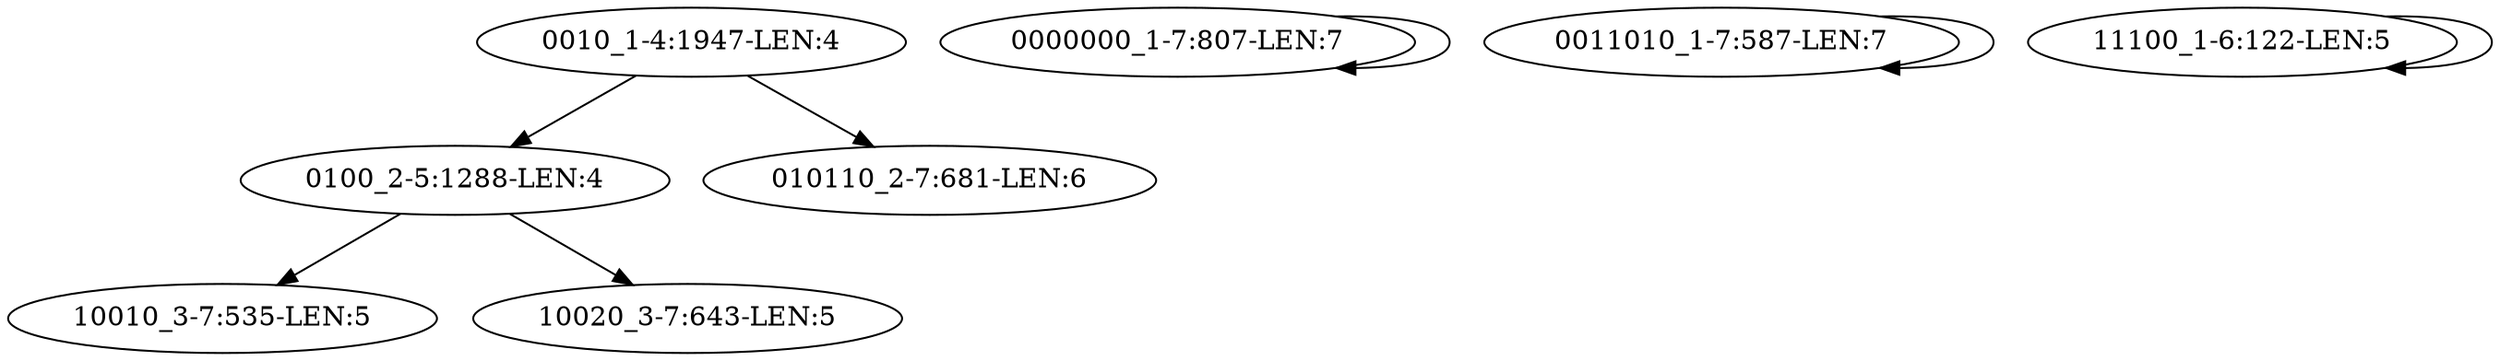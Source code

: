 digraph G {
    "0100_2-5:1288-LEN:4" -> "10010_3-7:535-LEN:5";
    "0100_2-5:1288-LEN:4" -> "10020_3-7:643-LEN:5";
    "0000000_1-7:807-LEN:7" -> "0000000_1-7:807-LEN:7";
    "0011010_1-7:587-LEN:7" -> "0011010_1-7:587-LEN:7";
    "0010_1-4:1947-LEN:4" -> "0100_2-5:1288-LEN:4";
    "0010_1-4:1947-LEN:4" -> "010110_2-7:681-LEN:6";
    "11100_1-6:122-LEN:5" -> "11100_1-6:122-LEN:5";
}
